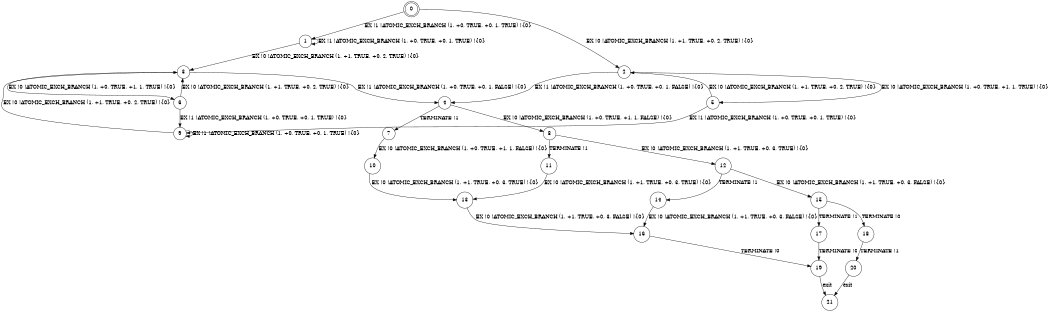 digraph BCG {
size = "7, 10.5";
center = TRUE;
node [shape = circle];
0 [peripheries = 2];
0 -> 1 [label = "EX !1 !ATOMIC_EXCH_BRANCH (1, +0, TRUE, +0, 1, TRUE) !{0}"];
0 -> 2 [label = "EX !0 !ATOMIC_EXCH_BRANCH (1, +1, TRUE, +0, 2, TRUE) !{0}"];
1 -> 3 [label = "EX !0 !ATOMIC_EXCH_BRANCH (1, +1, TRUE, +0, 2, TRUE) !{0}"];
1 -> 1 [label = "EX !1 !ATOMIC_EXCH_BRANCH (1, +0, TRUE, +0, 1, TRUE) !{0}"];
2 -> 4 [label = "EX !1 !ATOMIC_EXCH_BRANCH (1, +0, TRUE, +0, 1, FALSE) !{0}"];
2 -> 5 [label = "EX !0 !ATOMIC_EXCH_BRANCH (1, +0, TRUE, +1, 1, TRUE) !{0}"];
3 -> 4 [label = "EX !1 !ATOMIC_EXCH_BRANCH (1, +0, TRUE, +0, 1, FALSE) !{0}"];
3 -> 6 [label = "EX !0 !ATOMIC_EXCH_BRANCH (1, +0, TRUE, +1, 1, TRUE) !{0}"];
4 -> 7 [label = "TERMINATE !1"];
4 -> 8 [label = "EX !0 !ATOMIC_EXCH_BRANCH (1, +0, TRUE, +1, 1, FALSE) !{0}"];
5 -> 9 [label = "EX !1 !ATOMIC_EXCH_BRANCH (1, +0, TRUE, +0, 1, TRUE) !{0}"];
5 -> 2 [label = "EX !0 !ATOMIC_EXCH_BRANCH (1, +1, TRUE, +0, 2, TRUE) !{0}"];
6 -> 9 [label = "EX !1 !ATOMIC_EXCH_BRANCH (1, +0, TRUE, +0, 1, TRUE) !{0}"];
6 -> 3 [label = "EX !0 !ATOMIC_EXCH_BRANCH (1, +1, TRUE, +0, 2, TRUE) !{0}"];
7 -> 10 [label = "EX !0 !ATOMIC_EXCH_BRANCH (1, +0, TRUE, +1, 1, FALSE) !{0}"];
8 -> 11 [label = "TERMINATE !1"];
8 -> 12 [label = "EX !0 !ATOMIC_EXCH_BRANCH (1, +1, TRUE, +0, 3, TRUE) !{0}"];
9 -> 9 [label = "EX !1 !ATOMIC_EXCH_BRANCH (1, +0, TRUE, +0, 1, TRUE) !{0}"];
9 -> 3 [label = "EX !0 !ATOMIC_EXCH_BRANCH (1, +1, TRUE, +0, 2, TRUE) !{0}"];
10 -> 13 [label = "EX !0 !ATOMIC_EXCH_BRANCH (1, +1, TRUE, +0, 3, TRUE) !{0}"];
11 -> 13 [label = "EX !0 !ATOMIC_EXCH_BRANCH (1, +1, TRUE, +0, 3, TRUE) !{0}"];
12 -> 14 [label = "TERMINATE !1"];
12 -> 15 [label = "EX !0 !ATOMIC_EXCH_BRANCH (1, +1, TRUE, +0, 3, FALSE) !{0}"];
13 -> 16 [label = "EX !0 !ATOMIC_EXCH_BRANCH (1, +1, TRUE, +0, 3, FALSE) !{0}"];
14 -> 16 [label = "EX !0 !ATOMIC_EXCH_BRANCH (1, +1, TRUE, +0, 3, FALSE) !{0}"];
15 -> 17 [label = "TERMINATE !1"];
15 -> 18 [label = "TERMINATE !0"];
16 -> 19 [label = "TERMINATE !0"];
17 -> 19 [label = "TERMINATE !0"];
18 -> 20 [label = "TERMINATE !1"];
19 -> 21 [label = "exit"];
20 -> 21 [label = "exit"];
}
